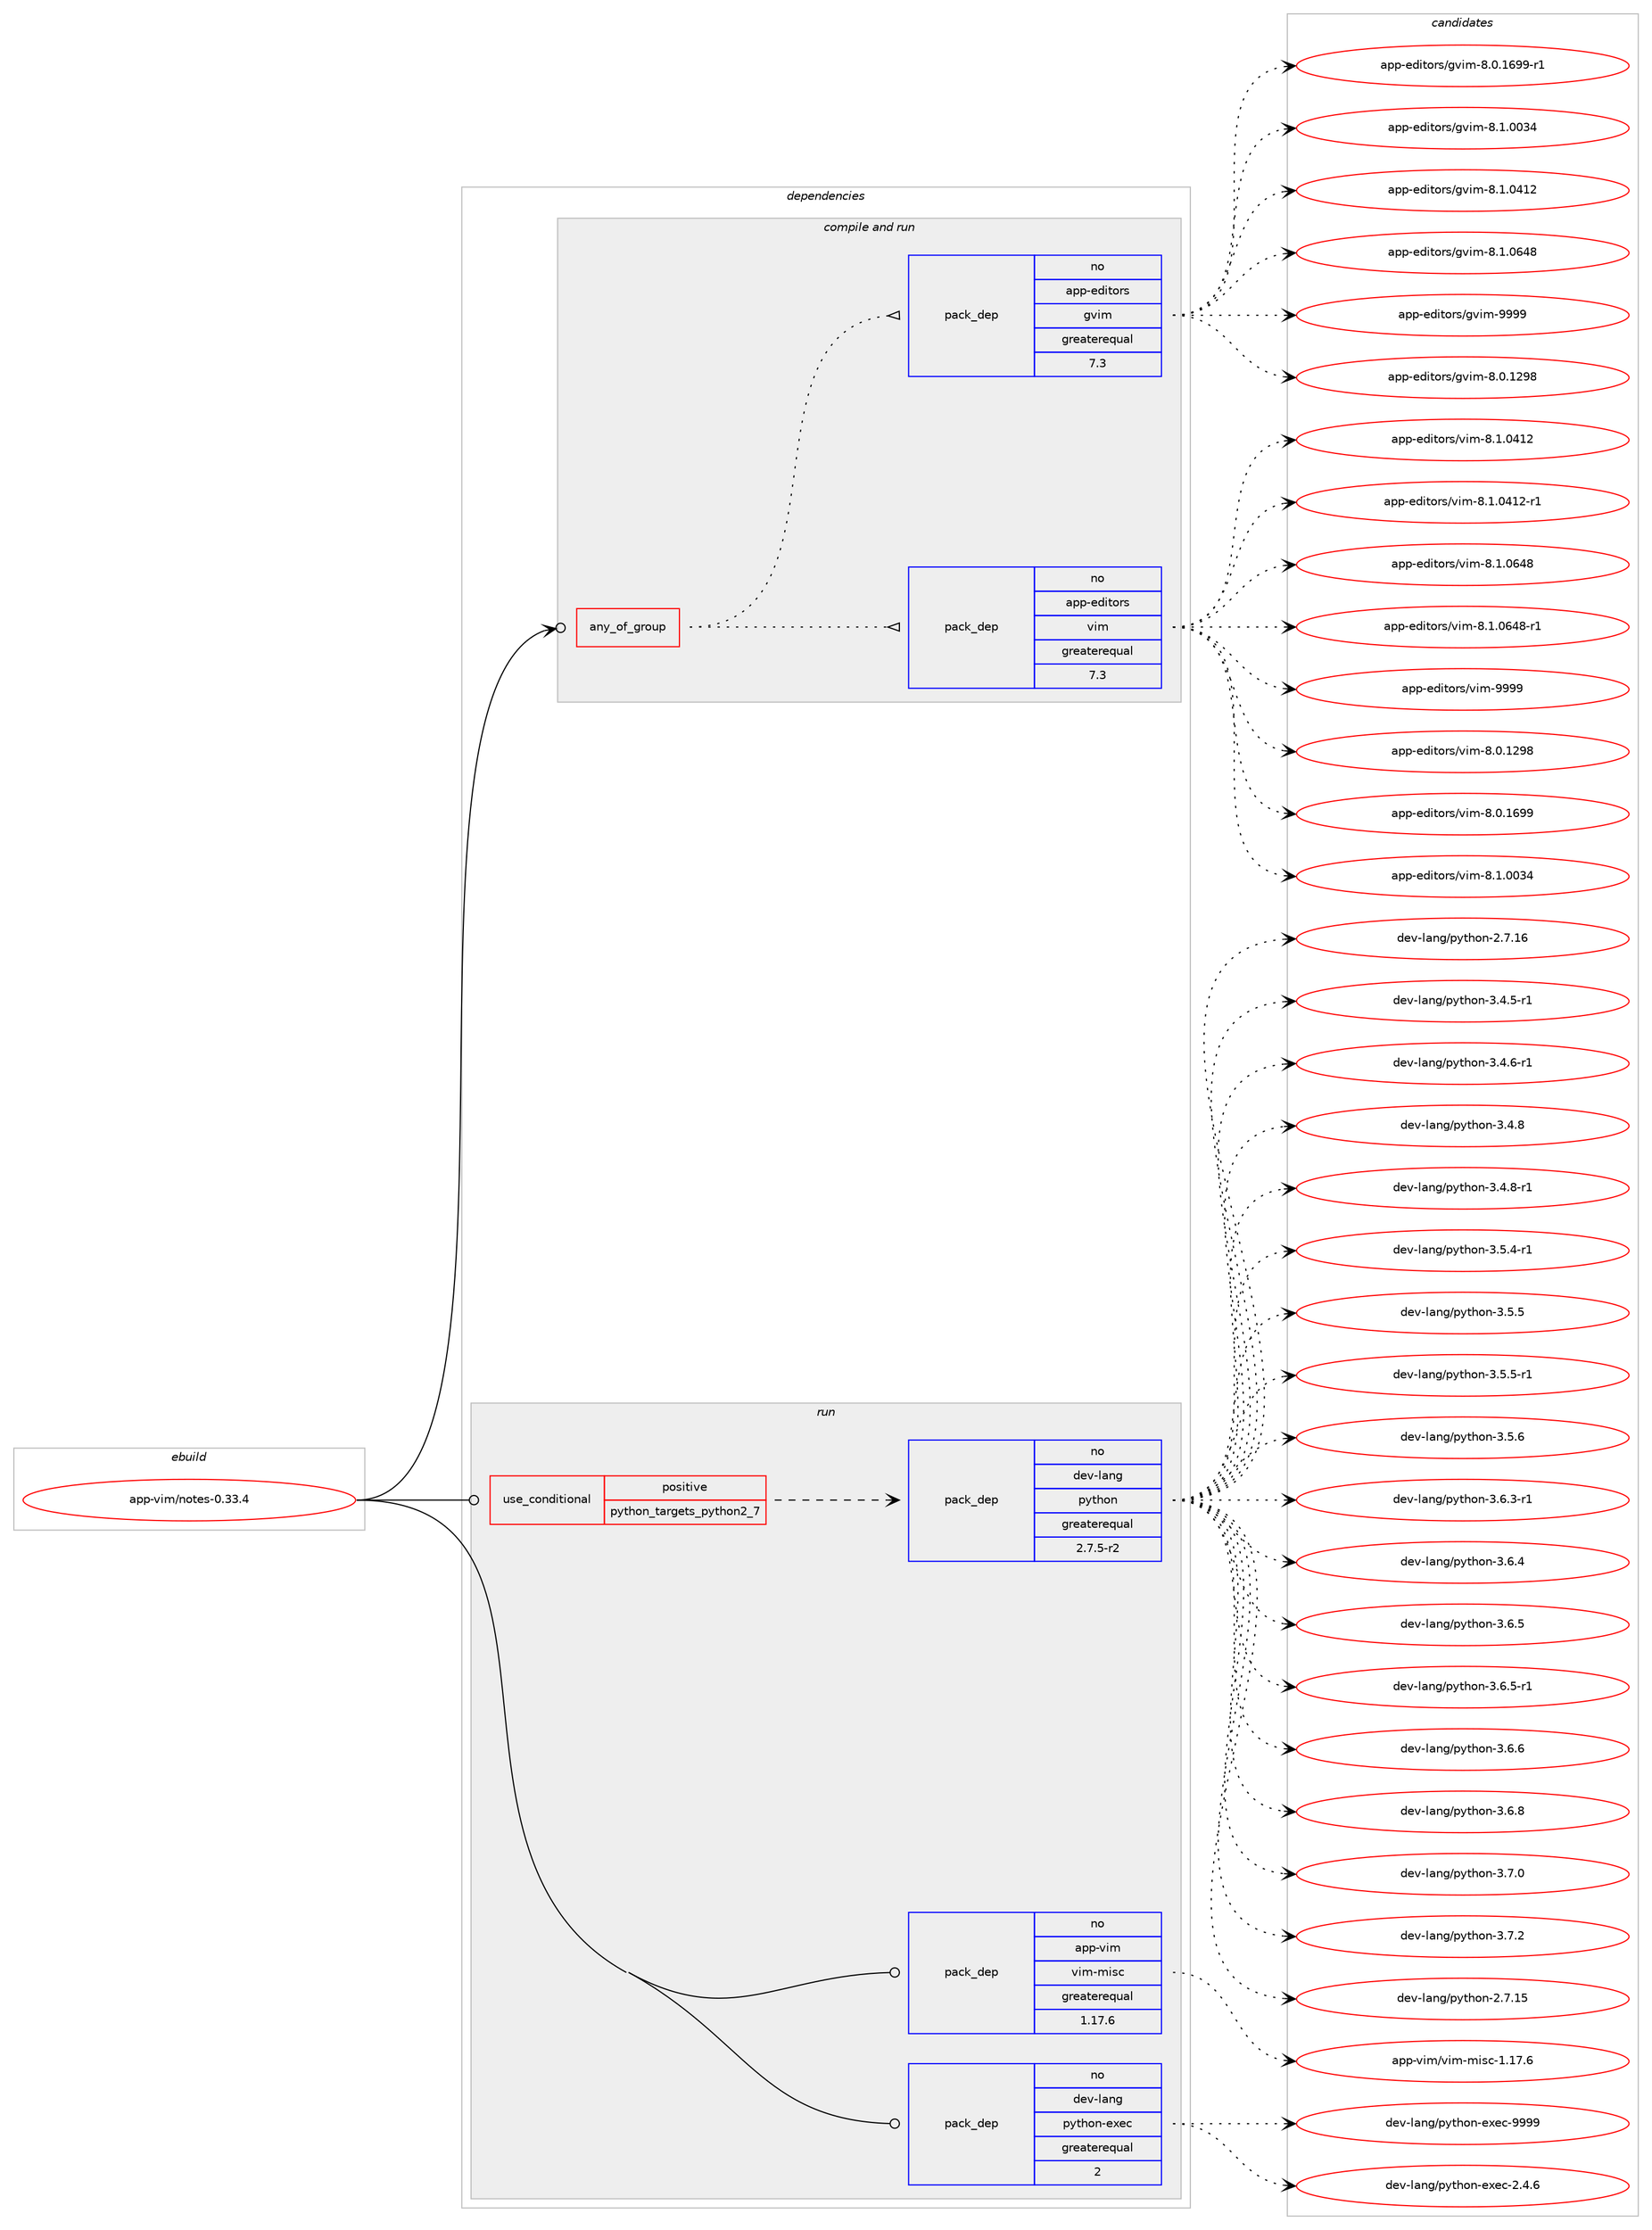 digraph prolog {

# *************
# Graph options
# *************

newrank=true;
concentrate=true;
compound=true;
graph [rankdir=LR,fontname=Helvetica,fontsize=10,ranksep=1.5];#, ranksep=2.5, nodesep=0.2];
edge  [arrowhead=vee];
node  [fontname=Helvetica,fontsize=10];

# **********
# The ebuild
# **********

subgraph cluster_leftcol {
color=gray;
rank=same;
label=<<i>ebuild</i>>;
id [label="app-vim/notes-0.33.4", color=red, width=4, href="../app-vim/notes-0.33.4.svg"];
}

# ****************
# The dependencies
# ****************

subgraph cluster_midcol {
color=gray;
label=<<i>dependencies</i>>;
subgraph cluster_compile {
fillcolor="#eeeeee";
style=filled;
label=<<i>compile</i>>;
}
subgraph cluster_compileandrun {
fillcolor="#eeeeee";
style=filled;
label=<<i>compile and run</i>>;
subgraph any20170 {
dependency1314410 [label=<<TABLE BORDER="0" CELLBORDER="1" CELLSPACING="0" CELLPADDING="4"><TR><TD CELLPADDING="10">any_of_group</TD></TR></TABLE>>, shape=none, color=red];subgraph pack937304 {
dependency1314411 [label=<<TABLE BORDER="0" CELLBORDER="1" CELLSPACING="0" CELLPADDING="4" WIDTH="220"><TR><TD ROWSPAN="6" CELLPADDING="30">pack_dep</TD></TR><TR><TD WIDTH="110">no</TD></TR><TR><TD>app-editors</TD></TR><TR><TD>vim</TD></TR><TR><TD>greaterequal</TD></TR><TR><TD>7.3</TD></TR></TABLE>>, shape=none, color=blue];
}
dependency1314410:e -> dependency1314411:w [weight=20,style="dotted",arrowhead="oinv"];
subgraph pack937305 {
dependency1314412 [label=<<TABLE BORDER="0" CELLBORDER="1" CELLSPACING="0" CELLPADDING="4" WIDTH="220"><TR><TD ROWSPAN="6" CELLPADDING="30">pack_dep</TD></TR><TR><TD WIDTH="110">no</TD></TR><TR><TD>app-editors</TD></TR><TR><TD>gvim</TD></TR><TR><TD>greaterequal</TD></TR><TR><TD>7.3</TD></TR></TABLE>>, shape=none, color=blue];
}
dependency1314410:e -> dependency1314412:w [weight=20,style="dotted",arrowhead="oinv"];
}
id:e -> dependency1314410:w [weight=20,style="solid",arrowhead="odotvee"];
}
subgraph cluster_run {
fillcolor="#eeeeee";
style=filled;
label=<<i>run</i>>;
subgraph cond356386 {
dependency1314413 [label=<<TABLE BORDER="0" CELLBORDER="1" CELLSPACING="0" CELLPADDING="4"><TR><TD ROWSPAN="3" CELLPADDING="10">use_conditional</TD></TR><TR><TD>positive</TD></TR><TR><TD>python_targets_python2_7</TD></TR></TABLE>>, shape=none, color=red];
subgraph pack937306 {
dependency1314414 [label=<<TABLE BORDER="0" CELLBORDER="1" CELLSPACING="0" CELLPADDING="4" WIDTH="220"><TR><TD ROWSPAN="6" CELLPADDING="30">pack_dep</TD></TR><TR><TD WIDTH="110">no</TD></TR><TR><TD>dev-lang</TD></TR><TR><TD>python</TD></TR><TR><TD>greaterequal</TD></TR><TR><TD>2.7.5-r2</TD></TR></TABLE>>, shape=none, color=blue];
}
dependency1314413:e -> dependency1314414:w [weight=20,style="dashed",arrowhead="vee"];
}
id:e -> dependency1314413:w [weight=20,style="solid",arrowhead="odot"];
subgraph pack937307 {
dependency1314415 [label=<<TABLE BORDER="0" CELLBORDER="1" CELLSPACING="0" CELLPADDING="4" WIDTH="220"><TR><TD ROWSPAN="6" CELLPADDING="30">pack_dep</TD></TR><TR><TD WIDTH="110">no</TD></TR><TR><TD>app-vim</TD></TR><TR><TD>vim-misc</TD></TR><TR><TD>greaterequal</TD></TR><TR><TD>1.17.6</TD></TR></TABLE>>, shape=none, color=blue];
}
id:e -> dependency1314415:w [weight=20,style="solid",arrowhead="odot"];
subgraph pack937308 {
dependency1314416 [label=<<TABLE BORDER="0" CELLBORDER="1" CELLSPACING="0" CELLPADDING="4" WIDTH="220"><TR><TD ROWSPAN="6" CELLPADDING="30">pack_dep</TD></TR><TR><TD WIDTH="110">no</TD></TR><TR><TD>dev-lang</TD></TR><TR><TD>python-exec</TD></TR><TR><TD>greaterequal</TD></TR><TR><TD>2</TD></TR></TABLE>>, shape=none, color=blue];
}
id:e -> dependency1314416:w [weight=20,style="solid",arrowhead="odot"];
}
}

# **************
# The candidates
# **************

subgraph cluster_choices {
rank=same;
color=gray;
label=<<i>candidates</i>>;

subgraph choice937304 {
color=black;
nodesep=1;
choice971121124510110010511611111411547118105109455646484649505756 [label="app-editors/vim-8.0.1298", color=red, width=4,href="../app-editors/vim-8.0.1298.svg"];
choice971121124510110010511611111411547118105109455646484649545757 [label="app-editors/vim-8.0.1699", color=red, width=4,href="../app-editors/vim-8.0.1699.svg"];
choice971121124510110010511611111411547118105109455646494648485152 [label="app-editors/vim-8.1.0034", color=red, width=4,href="../app-editors/vim-8.1.0034.svg"];
choice971121124510110010511611111411547118105109455646494648524950 [label="app-editors/vim-8.1.0412", color=red, width=4,href="../app-editors/vim-8.1.0412.svg"];
choice9711211245101100105116111114115471181051094556464946485249504511449 [label="app-editors/vim-8.1.0412-r1", color=red, width=4,href="../app-editors/vim-8.1.0412-r1.svg"];
choice971121124510110010511611111411547118105109455646494648545256 [label="app-editors/vim-8.1.0648", color=red, width=4,href="../app-editors/vim-8.1.0648.svg"];
choice9711211245101100105116111114115471181051094556464946485452564511449 [label="app-editors/vim-8.1.0648-r1", color=red, width=4,href="../app-editors/vim-8.1.0648-r1.svg"];
choice9711211245101100105116111114115471181051094557575757 [label="app-editors/vim-9999", color=red, width=4,href="../app-editors/vim-9999.svg"];
dependency1314411:e -> choice971121124510110010511611111411547118105109455646484649505756:w [style=dotted,weight="100"];
dependency1314411:e -> choice971121124510110010511611111411547118105109455646484649545757:w [style=dotted,weight="100"];
dependency1314411:e -> choice971121124510110010511611111411547118105109455646494648485152:w [style=dotted,weight="100"];
dependency1314411:e -> choice971121124510110010511611111411547118105109455646494648524950:w [style=dotted,weight="100"];
dependency1314411:e -> choice9711211245101100105116111114115471181051094556464946485249504511449:w [style=dotted,weight="100"];
dependency1314411:e -> choice971121124510110010511611111411547118105109455646494648545256:w [style=dotted,weight="100"];
dependency1314411:e -> choice9711211245101100105116111114115471181051094556464946485452564511449:w [style=dotted,weight="100"];
dependency1314411:e -> choice9711211245101100105116111114115471181051094557575757:w [style=dotted,weight="100"];
}
subgraph choice937305 {
color=black;
nodesep=1;
choice971121124510110010511611111411547103118105109455646484649505756 [label="app-editors/gvim-8.0.1298", color=red, width=4,href="../app-editors/gvim-8.0.1298.svg"];
choice9711211245101100105116111114115471031181051094556464846495457574511449 [label="app-editors/gvim-8.0.1699-r1", color=red, width=4,href="../app-editors/gvim-8.0.1699-r1.svg"];
choice971121124510110010511611111411547103118105109455646494648485152 [label="app-editors/gvim-8.1.0034", color=red, width=4,href="../app-editors/gvim-8.1.0034.svg"];
choice971121124510110010511611111411547103118105109455646494648524950 [label="app-editors/gvim-8.1.0412", color=red, width=4,href="../app-editors/gvim-8.1.0412.svg"];
choice971121124510110010511611111411547103118105109455646494648545256 [label="app-editors/gvim-8.1.0648", color=red, width=4,href="../app-editors/gvim-8.1.0648.svg"];
choice9711211245101100105116111114115471031181051094557575757 [label="app-editors/gvim-9999", color=red, width=4,href="../app-editors/gvim-9999.svg"];
dependency1314412:e -> choice971121124510110010511611111411547103118105109455646484649505756:w [style=dotted,weight="100"];
dependency1314412:e -> choice9711211245101100105116111114115471031181051094556464846495457574511449:w [style=dotted,weight="100"];
dependency1314412:e -> choice971121124510110010511611111411547103118105109455646494648485152:w [style=dotted,weight="100"];
dependency1314412:e -> choice971121124510110010511611111411547103118105109455646494648524950:w [style=dotted,weight="100"];
dependency1314412:e -> choice971121124510110010511611111411547103118105109455646494648545256:w [style=dotted,weight="100"];
dependency1314412:e -> choice9711211245101100105116111114115471031181051094557575757:w [style=dotted,weight="100"];
}
subgraph choice937306 {
color=black;
nodesep=1;
choice10010111845108971101034711212111610411111045504655464953 [label="dev-lang/python-2.7.15", color=red, width=4,href="../dev-lang/python-2.7.15.svg"];
choice10010111845108971101034711212111610411111045504655464954 [label="dev-lang/python-2.7.16", color=red, width=4,href="../dev-lang/python-2.7.16.svg"];
choice1001011184510897110103471121211161041111104551465246534511449 [label="dev-lang/python-3.4.5-r1", color=red, width=4,href="../dev-lang/python-3.4.5-r1.svg"];
choice1001011184510897110103471121211161041111104551465246544511449 [label="dev-lang/python-3.4.6-r1", color=red, width=4,href="../dev-lang/python-3.4.6-r1.svg"];
choice100101118451089711010347112121116104111110455146524656 [label="dev-lang/python-3.4.8", color=red, width=4,href="../dev-lang/python-3.4.8.svg"];
choice1001011184510897110103471121211161041111104551465246564511449 [label="dev-lang/python-3.4.8-r1", color=red, width=4,href="../dev-lang/python-3.4.8-r1.svg"];
choice1001011184510897110103471121211161041111104551465346524511449 [label="dev-lang/python-3.5.4-r1", color=red, width=4,href="../dev-lang/python-3.5.4-r1.svg"];
choice100101118451089711010347112121116104111110455146534653 [label="dev-lang/python-3.5.5", color=red, width=4,href="../dev-lang/python-3.5.5.svg"];
choice1001011184510897110103471121211161041111104551465346534511449 [label="dev-lang/python-3.5.5-r1", color=red, width=4,href="../dev-lang/python-3.5.5-r1.svg"];
choice100101118451089711010347112121116104111110455146534654 [label="dev-lang/python-3.5.6", color=red, width=4,href="../dev-lang/python-3.5.6.svg"];
choice1001011184510897110103471121211161041111104551465446514511449 [label="dev-lang/python-3.6.3-r1", color=red, width=4,href="../dev-lang/python-3.6.3-r1.svg"];
choice100101118451089711010347112121116104111110455146544652 [label="dev-lang/python-3.6.4", color=red, width=4,href="../dev-lang/python-3.6.4.svg"];
choice100101118451089711010347112121116104111110455146544653 [label="dev-lang/python-3.6.5", color=red, width=4,href="../dev-lang/python-3.6.5.svg"];
choice1001011184510897110103471121211161041111104551465446534511449 [label="dev-lang/python-3.6.5-r1", color=red, width=4,href="../dev-lang/python-3.6.5-r1.svg"];
choice100101118451089711010347112121116104111110455146544654 [label="dev-lang/python-3.6.6", color=red, width=4,href="../dev-lang/python-3.6.6.svg"];
choice100101118451089711010347112121116104111110455146544656 [label="dev-lang/python-3.6.8", color=red, width=4,href="../dev-lang/python-3.6.8.svg"];
choice100101118451089711010347112121116104111110455146554648 [label="dev-lang/python-3.7.0", color=red, width=4,href="../dev-lang/python-3.7.0.svg"];
choice100101118451089711010347112121116104111110455146554650 [label="dev-lang/python-3.7.2", color=red, width=4,href="../dev-lang/python-3.7.2.svg"];
dependency1314414:e -> choice10010111845108971101034711212111610411111045504655464953:w [style=dotted,weight="100"];
dependency1314414:e -> choice10010111845108971101034711212111610411111045504655464954:w [style=dotted,weight="100"];
dependency1314414:e -> choice1001011184510897110103471121211161041111104551465246534511449:w [style=dotted,weight="100"];
dependency1314414:e -> choice1001011184510897110103471121211161041111104551465246544511449:w [style=dotted,weight="100"];
dependency1314414:e -> choice100101118451089711010347112121116104111110455146524656:w [style=dotted,weight="100"];
dependency1314414:e -> choice1001011184510897110103471121211161041111104551465246564511449:w [style=dotted,weight="100"];
dependency1314414:e -> choice1001011184510897110103471121211161041111104551465346524511449:w [style=dotted,weight="100"];
dependency1314414:e -> choice100101118451089711010347112121116104111110455146534653:w [style=dotted,weight="100"];
dependency1314414:e -> choice1001011184510897110103471121211161041111104551465346534511449:w [style=dotted,weight="100"];
dependency1314414:e -> choice100101118451089711010347112121116104111110455146534654:w [style=dotted,weight="100"];
dependency1314414:e -> choice1001011184510897110103471121211161041111104551465446514511449:w [style=dotted,weight="100"];
dependency1314414:e -> choice100101118451089711010347112121116104111110455146544652:w [style=dotted,weight="100"];
dependency1314414:e -> choice100101118451089711010347112121116104111110455146544653:w [style=dotted,weight="100"];
dependency1314414:e -> choice1001011184510897110103471121211161041111104551465446534511449:w [style=dotted,weight="100"];
dependency1314414:e -> choice100101118451089711010347112121116104111110455146544654:w [style=dotted,weight="100"];
dependency1314414:e -> choice100101118451089711010347112121116104111110455146544656:w [style=dotted,weight="100"];
dependency1314414:e -> choice100101118451089711010347112121116104111110455146554648:w [style=dotted,weight="100"];
dependency1314414:e -> choice100101118451089711010347112121116104111110455146554650:w [style=dotted,weight="100"];
}
subgraph choice937307 {
color=black;
nodesep=1;
choice971121124511810510947118105109451091051159945494649554654 [label="app-vim/vim-misc-1.17.6", color=red, width=4,href="../app-vim/vim-misc-1.17.6.svg"];
dependency1314415:e -> choice971121124511810510947118105109451091051159945494649554654:w [style=dotted,weight="100"];
}
subgraph choice937308 {
color=black;
nodesep=1;
choice1001011184510897110103471121211161041111104510112010199455046524654 [label="dev-lang/python-exec-2.4.6", color=red, width=4,href="../dev-lang/python-exec-2.4.6.svg"];
choice10010111845108971101034711212111610411111045101120101994557575757 [label="dev-lang/python-exec-9999", color=red, width=4,href="../dev-lang/python-exec-9999.svg"];
dependency1314416:e -> choice1001011184510897110103471121211161041111104510112010199455046524654:w [style=dotted,weight="100"];
dependency1314416:e -> choice10010111845108971101034711212111610411111045101120101994557575757:w [style=dotted,weight="100"];
}
}

}
